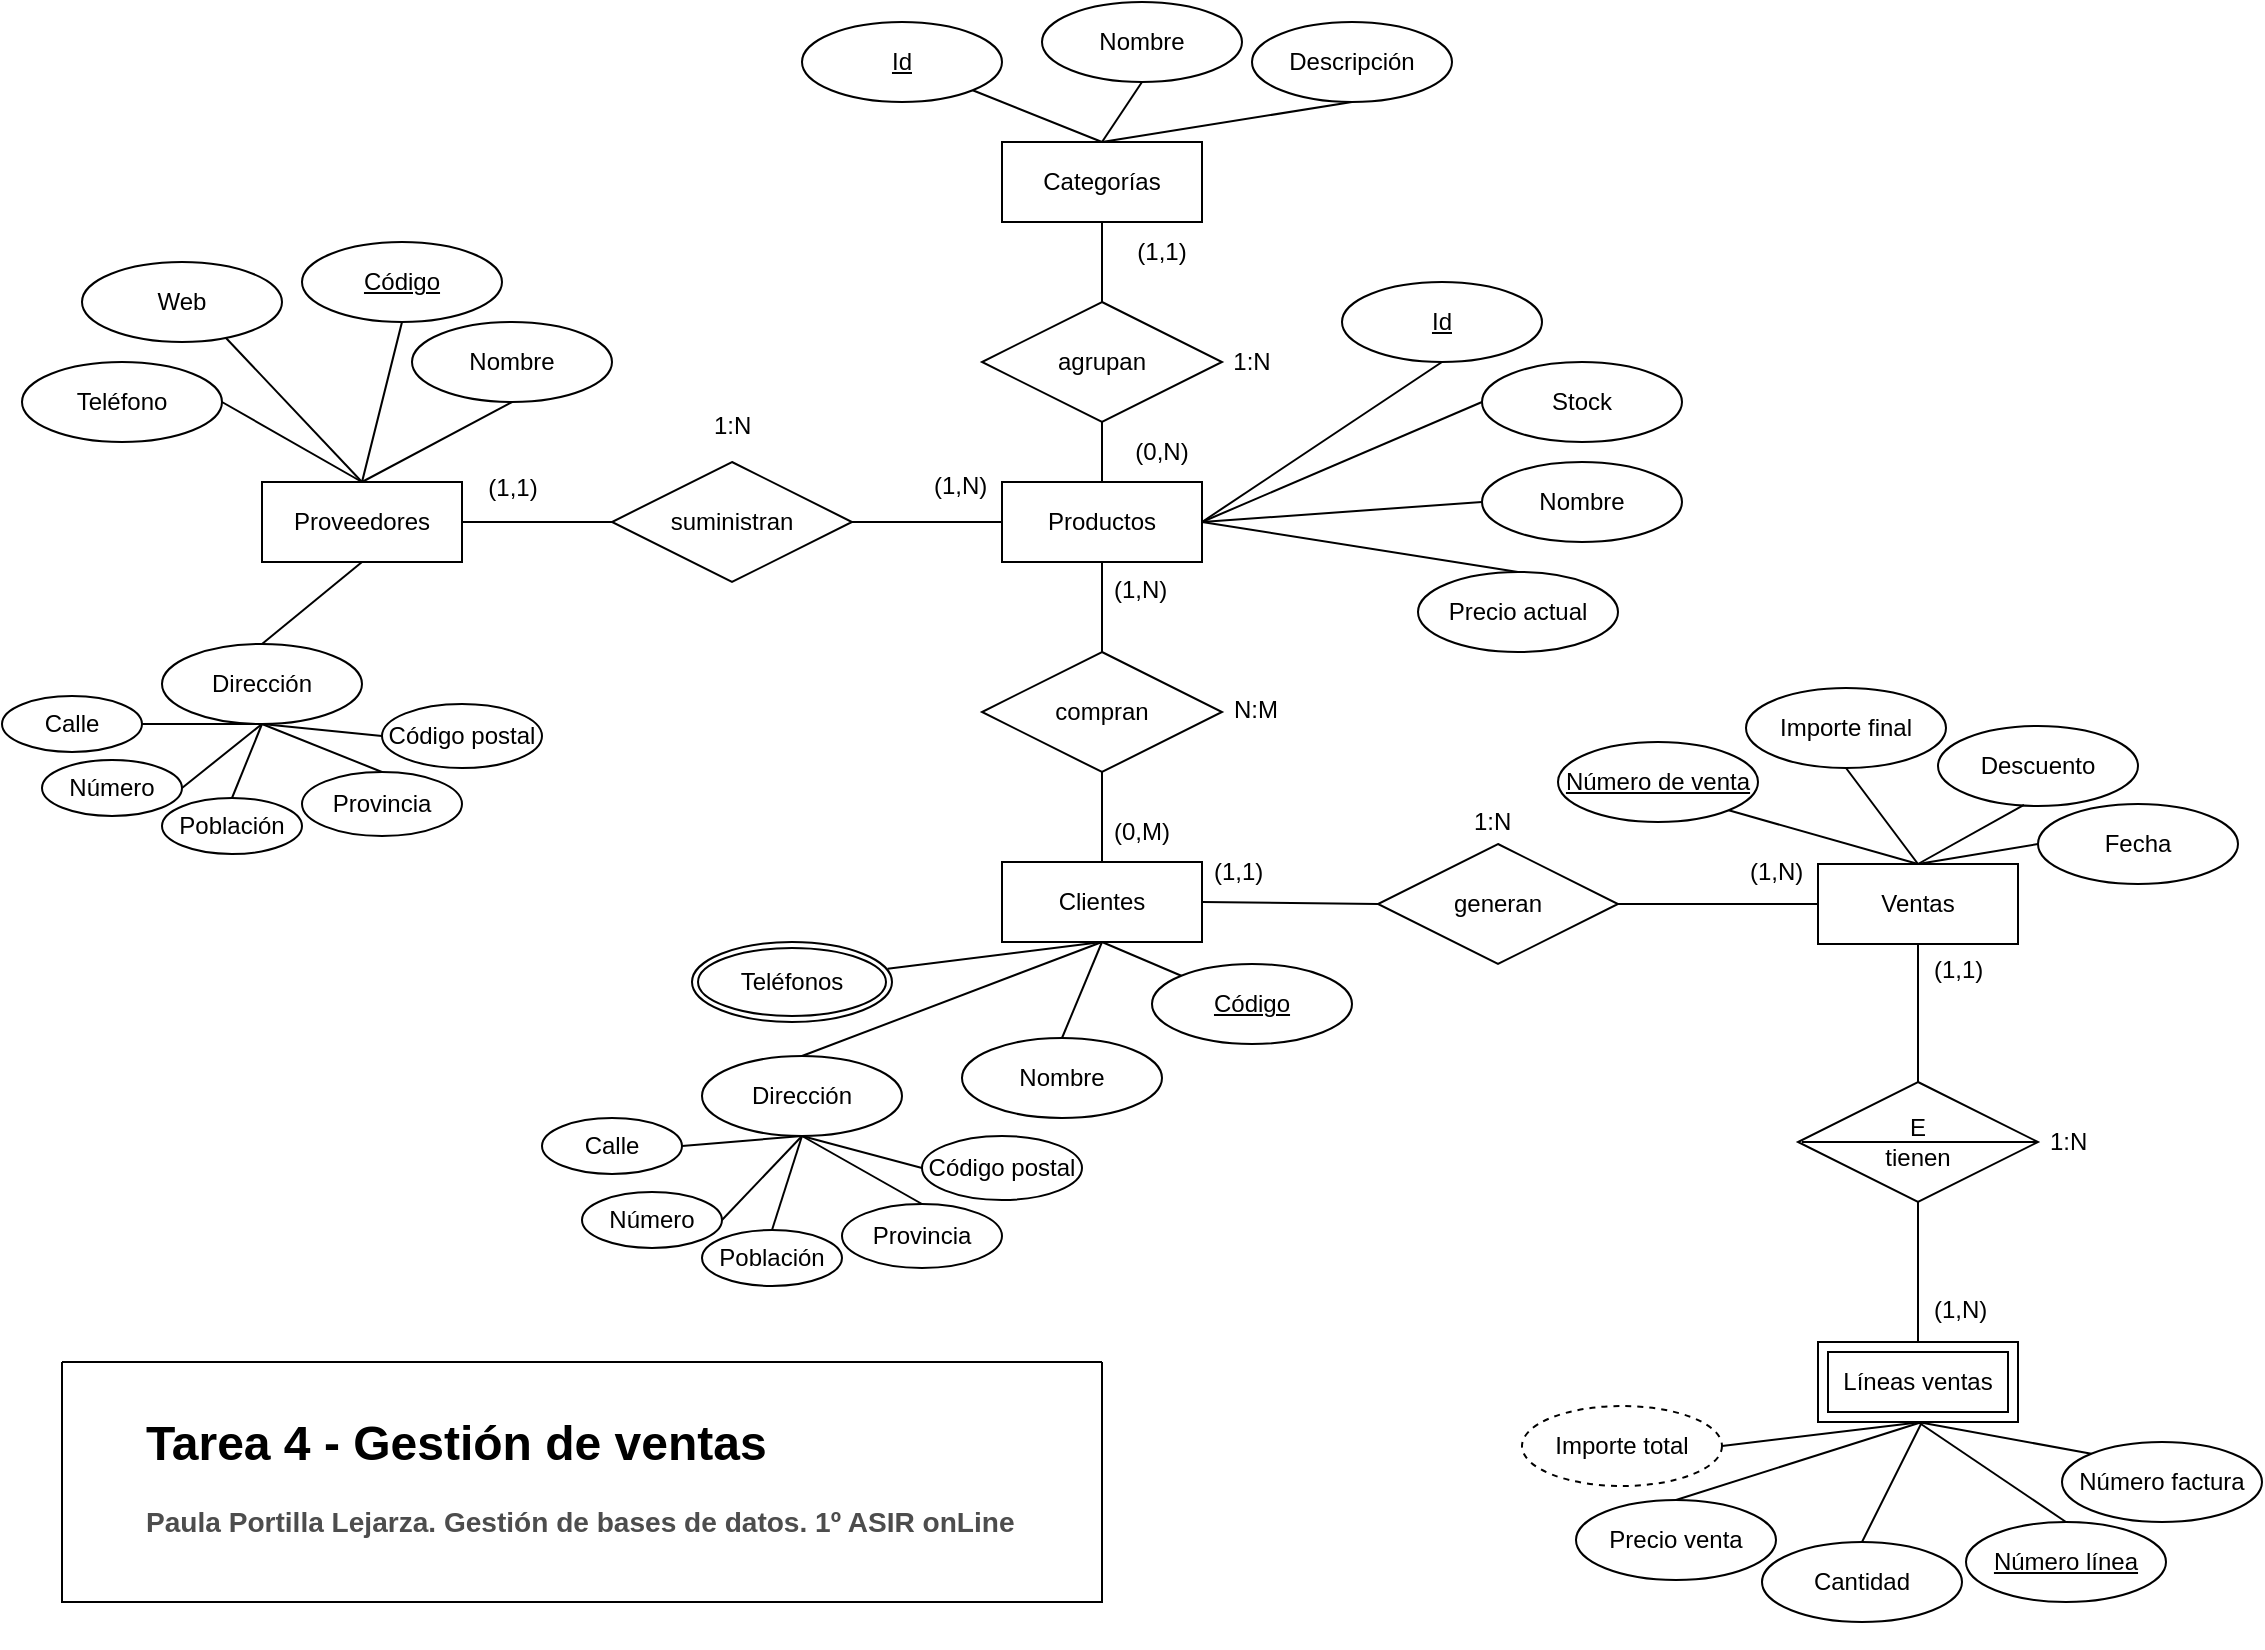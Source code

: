 <mxfile version="25.0.3">
  <diagram name="Page-1" id="Ynz6Q_ms0iytzOC9sSTn">
    <mxGraphModel dx="875" dy="475" grid="1" gridSize="10" guides="1" tooltips="1" connect="1" arrows="1" fold="1" page="1" pageScale="1" pageWidth="1169" pageHeight="827" math="0" shadow="0">
      <root>
        <mxCell id="0" />
        <mxCell id="1" parent="0" />
        <mxCell id="-XFVrn_bKcjzjWk29BsW-2" value="Proveedores" style="whiteSpace=wrap;html=1;align=center;" parent="1" vertex="1">
          <mxGeometry x="130" y="240" width="100" height="40" as="geometry" />
        </mxCell>
        <mxCell id="-XFVrn_bKcjzjWk29BsW-3" value="Código" style="ellipse;whiteSpace=wrap;html=1;align=center;fontStyle=4;" parent="1" vertex="1">
          <mxGeometry x="150" y="120" width="100" height="40" as="geometry" />
        </mxCell>
        <mxCell id="-XFVrn_bKcjzjWk29BsW-4" value="Nombre" style="ellipse;whiteSpace=wrap;html=1;align=center;" parent="1" vertex="1">
          <mxGeometry x="205" y="160" width="100" height="40" as="geometry" />
        </mxCell>
        <mxCell id="-XFVrn_bKcjzjWk29BsW-5" value="Dirección" style="ellipse;whiteSpace=wrap;html=1;align=center;" parent="1" vertex="1">
          <mxGeometry x="80" y="321" width="100" height="40" as="geometry" />
        </mxCell>
        <mxCell id="-XFVrn_bKcjzjWk29BsW-6" value="Web" style="ellipse;whiteSpace=wrap;html=1;align=center;" parent="1" vertex="1">
          <mxGeometry x="40" y="130" width="100" height="40" as="geometry" />
        </mxCell>
        <mxCell id="-XFVrn_bKcjzjWk29BsW-7" value="Teléfonos" style="ellipse;shape=doubleEllipse;margin=3;whiteSpace=wrap;html=1;align=center;" parent="1" vertex="1">
          <mxGeometry x="345" y="470" width="100" height="40" as="geometry" />
        </mxCell>
        <mxCell id="-XFVrn_bKcjzjWk29BsW-9" value="Teléfono" style="ellipse;whiteSpace=wrap;html=1;align=center;" parent="1" vertex="1">
          <mxGeometry x="10" y="180" width="100" height="40" as="geometry" />
        </mxCell>
        <mxCell id="-XFVrn_bKcjzjWk29BsW-10" value="Clientes" style="whiteSpace=wrap;html=1;align=center;" parent="1" vertex="1">
          <mxGeometry x="500" y="430" width="100" height="40" as="geometry" />
        </mxCell>
        <mxCell id="-XFVrn_bKcjzjWk29BsW-12" value="Código" style="ellipse;whiteSpace=wrap;html=1;align=center;fontStyle=4;" parent="1" vertex="1">
          <mxGeometry x="575" y="481" width="100" height="40" as="geometry" />
        </mxCell>
        <mxCell id="-XFVrn_bKcjzjWk29BsW-13" value="Nombre" style="ellipse;whiteSpace=wrap;html=1;align=center;" parent="1" vertex="1">
          <mxGeometry x="480" y="518" width="100" height="40" as="geometry" />
        </mxCell>
        <mxCell id="-XFVrn_bKcjzjWk29BsW-20" value="Población" style="ellipse;whiteSpace=wrap;html=1;align=center;" parent="1" vertex="1">
          <mxGeometry x="80" y="398" width="70" height="28" as="geometry" />
        </mxCell>
        <mxCell id="-XFVrn_bKcjzjWk29BsW-21" value="Código postal" style="ellipse;whiteSpace=wrap;html=1;align=center;" parent="1" vertex="1">
          <mxGeometry x="190" y="351" width="80" height="32" as="geometry" />
        </mxCell>
        <mxCell id="-XFVrn_bKcjzjWk29BsW-22" value="Número" style="ellipse;whiteSpace=wrap;html=1;align=center;" parent="1" vertex="1">
          <mxGeometry x="20" y="379" width="70" height="28" as="geometry" />
        </mxCell>
        <mxCell id="-XFVrn_bKcjzjWk29BsW-23" value="Calle" style="ellipse;whiteSpace=wrap;html=1;align=center;" parent="1" vertex="1">
          <mxGeometry y="347" width="70" height="28" as="geometry" />
        </mxCell>
        <mxCell id="-XFVrn_bKcjzjWk29BsW-24" value="Provincia" style="ellipse;whiteSpace=wrap;html=1;align=center;" parent="1" vertex="1">
          <mxGeometry x="150" y="385" width="80" height="32" as="geometry" />
        </mxCell>
        <mxCell id="-XFVrn_bKcjzjWk29BsW-25" value="Productos" style="whiteSpace=wrap;html=1;align=center;" parent="1" vertex="1">
          <mxGeometry x="500" y="240" width="100" height="40" as="geometry" />
        </mxCell>
        <mxCell id="-XFVrn_bKcjzjWk29BsW-26" value="Id" style="ellipse;whiteSpace=wrap;html=1;align=center;fontStyle=4;" parent="1" vertex="1">
          <mxGeometry x="670" y="140" width="100" height="40" as="geometry" />
        </mxCell>
        <mxCell id="-XFVrn_bKcjzjWk29BsW-27" value="Nombre" style="ellipse;whiteSpace=wrap;html=1;align=center;autosize=0;" parent="1" vertex="1">
          <mxGeometry x="740" y="230" width="100" height="40" as="geometry" />
        </mxCell>
        <mxCell id="-XFVrn_bKcjzjWk29BsW-28" value="Precio actual" style="ellipse;whiteSpace=wrap;html=1;align=center;" parent="1" vertex="1">
          <mxGeometry x="708" y="285" width="100" height="40" as="geometry" />
        </mxCell>
        <mxCell id="-XFVrn_bKcjzjWk29BsW-29" value="Stock" style="ellipse;whiteSpace=wrap;html=1;align=center;" parent="1" vertex="1">
          <mxGeometry x="740" y="180" width="100" height="40" as="geometry" />
        </mxCell>
        <mxCell id="-XFVrn_bKcjzjWk29BsW-30" value="Categorías" style="whiteSpace=wrap;html=1;align=center;" parent="1" vertex="1">
          <mxGeometry x="500" y="70" width="100" height="40" as="geometry" />
        </mxCell>
        <mxCell id="-XFVrn_bKcjzjWk29BsW-31" value="Id" style="ellipse;whiteSpace=wrap;html=1;align=center;fontStyle=4;" parent="1" vertex="1">
          <mxGeometry x="400" y="10" width="100" height="40" as="geometry" />
        </mxCell>
        <mxCell id="-XFVrn_bKcjzjWk29BsW-32" value="Nombre" style="ellipse;whiteSpace=wrap;html=1;align=center;autosize=0;" parent="1" vertex="1">
          <mxGeometry x="520" width="100" height="40" as="geometry" />
        </mxCell>
        <mxCell id="-XFVrn_bKcjzjWk29BsW-33" value="Descripción" style="ellipse;whiteSpace=wrap;html=1;align=center;" parent="1" vertex="1">
          <mxGeometry x="625" y="10" width="100" height="40" as="geometry" />
        </mxCell>
        <mxCell id="-XFVrn_bKcjzjWk29BsW-34" value="Ventas" style="whiteSpace=wrap;html=1;align=center;" parent="1" vertex="1">
          <mxGeometry x="908" y="431" width="100" height="40" as="geometry" />
        </mxCell>
        <mxCell id="-XFVrn_bKcjzjWk29BsW-35" value="Número de venta" style="ellipse;whiteSpace=wrap;html=1;align=center;fontStyle=4;" parent="1" vertex="1">
          <mxGeometry x="778" y="370" width="100" height="40" as="geometry" />
        </mxCell>
        <mxCell id="-XFVrn_bKcjzjWk29BsW-36" value="Descuento" style="ellipse;whiteSpace=wrap;html=1;align=center;" parent="1" vertex="1">
          <mxGeometry x="968" y="362" width="100" height="40" as="geometry" />
        </mxCell>
        <mxCell id="-XFVrn_bKcjzjWk29BsW-37" value="Importe final" style="ellipse;whiteSpace=wrap;html=1;align=center;" parent="1" vertex="1">
          <mxGeometry x="872" y="343" width="100" height="40" as="geometry" />
        </mxCell>
        <mxCell id="-XFVrn_bKcjzjWk29BsW-38" value="Fecha" style="ellipse;whiteSpace=wrap;html=1;align=center;" parent="1" vertex="1">
          <mxGeometry x="1018" y="401" width="100" height="40" as="geometry" />
        </mxCell>
        <mxCell id="-XFVrn_bKcjzjWk29BsW-40" value="Precio venta" style="ellipse;whiteSpace=wrap;html=1;align=center;" parent="1" vertex="1">
          <mxGeometry x="787" y="749" width="100" height="40" as="geometry" />
        </mxCell>
        <mxCell id="-XFVrn_bKcjzjWk29BsW-41" value="Cantidad" style="ellipse;whiteSpace=wrap;html=1;align=center;" parent="1" vertex="1">
          <mxGeometry x="880" y="770" width="100" height="40" as="geometry" />
        </mxCell>
        <mxCell id="-XFVrn_bKcjzjWk29BsW-43" value="Importe total" style="ellipse;whiteSpace=wrap;html=1;align=center;dashed=1;" parent="1" vertex="1">
          <mxGeometry x="760" y="702" width="100" height="40" as="geometry" />
        </mxCell>
        <mxCell id="-XFVrn_bKcjzjWk29BsW-44" value="Número línea" style="ellipse;whiteSpace=wrap;html=1;align=center;fontStyle=4;" parent="1" vertex="1">
          <mxGeometry x="982" y="760" width="100" height="40" as="geometry" />
        </mxCell>
        <mxCell id="-XFVrn_bKcjzjWk29BsW-46" value="Número factura" style="ellipse;whiteSpace=wrap;html=1;align=center;" parent="1" vertex="1">
          <mxGeometry x="1030" y="720" width="100" height="40" as="geometry" />
        </mxCell>
        <mxCell id="-XFVrn_bKcjzjWk29BsW-47" value="agrupan" style="shape=rhombus;perimeter=rhombusPerimeter;whiteSpace=wrap;html=1;align=center;" parent="1" vertex="1">
          <mxGeometry x="490" y="150" width="120" height="60" as="geometry" />
        </mxCell>
        <mxCell id="-XFVrn_bKcjzjWk29BsW-49" value="" style="endArrow=none;html=1;rounded=0;entryX=0.5;entryY=0;entryDx=0;entryDy=0;" parent="1" source="-XFVrn_bKcjzjWk29BsW-30" target="-XFVrn_bKcjzjWk29BsW-47" edge="1">
          <mxGeometry relative="1" as="geometry">
            <mxPoint x="380" y="200" as="sourcePoint" />
            <mxPoint x="540" y="200" as="targetPoint" />
          </mxGeometry>
        </mxCell>
        <mxCell id="-XFVrn_bKcjzjWk29BsW-50" value="" style="endArrow=none;html=1;rounded=0;entryX=0.5;entryY=1;entryDx=0;entryDy=0;exitX=0.5;exitY=0;exitDx=0;exitDy=0;" parent="1" source="-XFVrn_bKcjzjWk29BsW-25" target="-XFVrn_bKcjzjWk29BsW-47" edge="1">
          <mxGeometry relative="1" as="geometry">
            <mxPoint x="380" y="170" as="sourcePoint" />
            <mxPoint x="540" y="170" as="targetPoint" />
          </mxGeometry>
        </mxCell>
        <mxCell id="-XFVrn_bKcjzjWk29BsW-51" value="" style="endArrow=none;html=1;rounded=0;entryX=0.5;entryY=0;entryDx=0;entryDy=0;" parent="1" source="-XFVrn_bKcjzjWk29BsW-31" target="-XFVrn_bKcjzjWk29BsW-30" edge="1">
          <mxGeometry relative="1" as="geometry">
            <mxPoint x="380" y="200" as="sourcePoint" />
            <mxPoint x="540" y="200" as="targetPoint" />
          </mxGeometry>
        </mxCell>
        <mxCell id="-XFVrn_bKcjzjWk29BsW-52" value="" style="endArrow=none;html=1;rounded=0;exitX=0.5;exitY=1;exitDx=0;exitDy=0;" parent="1" source="-XFVrn_bKcjzjWk29BsW-32" edge="1">
          <mxGeometry relative="1" as="geometry">
            <mxPoint x="380" y="200" as="sourcePoint" />
            <mxPoint x="550" y="70" as="targetPoint" />
          </mxGeometry>
        </mxCell>
        <mxCell id="-XFVrn_bKcjzjWk29BsW-53" value="" style="endArrow=none;html=1;rounded=0;exitX=0.5;exitY=1;exitDx=0;exitDy=0;entryX=0.5;entryY=0;entryDx=0;entryDy=0;" parent="1" source="-XFVrn_bKcjzjWk29BsW-33" target="-XFVrn_bKcjzjWk29BsW-30" edge="1">
          <mxGeometry relative="1" as="geometry">
            <mxPoint x="380" y="200" as="sourcePoint" />
            <mxPoint x="540" y="200" as="targetPoint" />
          </mxGeometry>
        </mxCell>
        <mxCell id="-XFVrn_bKcjzjWk29BsW-54" value="suministran" style="shape=rhombus;perimeter=rhombusPerimeter;whiteSpace=wrap;html=1;align=center;" parent="1" vertex="1">
          <mxGeometry x="305" y="230" width="120" height="60" as="geometry" />
        </mxCell>
        <mxCell id="-XFVrn_bKcjzjWk29BsW-55" value="" style="endArrow=none;html=1;rounded=0;exitX=1;exitY=0.5;exitDx=0;exitDy=0;entryX=0;entryY=0.5;entryDx=0;entryDy=0;" parent="1" source="-XFVrn_bKcjzjWk29BsW-2" target="-XFVrn_bKcjzjWk29BsW-54" edge="1">
          <mxGeometry relative="1" as="geometry">
            <mxPoint x="380" y="290" as="sourcePoint" />
            <mxPoint x="540" y="290" as="targetPoint" />
          </mxGeometry>
        </mxCell>
        <mxCell id="-XFVrn_bKcjzjWk29BsW-56" value="" style="endArrow=none;html=1;rounded=0;exitX=1;exitY=0.5;exitDx=0;exitDy=0;entryX=0;entryY=0.5;entryDx=0;entryDy=0;" parent="1" source="-XFVrn_bKcjzjWk29BsW-54" target="-XFVrn_bKcjzjWk29BsW-25" edge="1">
          <mxGeometry relative="1" as="geometry">
            <mxPoint x="380" y="290" as="sourcePoint" />
            <mxPoint x="540" y="290" as="targetPoint" />
          </mxGeometry>
        </mxCell>
        <mxCell id="-XFVrn_bKcjzjWk29BsW-57" value="" style="endArrow=none;html=1;rounded=0;exitX=0.5;exitY=1;exitDx=0;exitDy=0;entryX=0.5;entryY=0;entryDx=0;entryDy=0;" parent="1" source="-XFVrn_bKcjzjWk29BsW-4" target="-XFVrn_bKcjzjWk29BsW-2" edge="1">
          <mxGeometry relative="1" as="geometry">
            <mxPoint x="380" y="290" as="sourcePoint" />
            <mxPoint x="540" y="290" as="targetPoint" />
          </mxGeometry>
        </mxCell>
        <mxCell id="-XFVrn_bKcjzjWk29BsW-58" value="" style="endArrow=none;html=1;rounded=0;exitX=0.5;exitY=1;exitDx=0;exitDy=0;entryX=0.5;entryY=0;entryDx=0;entryDy=0;" parent="1" source="-XFVrn_bKcjzjWk29BsW-3" target="-XFVrn_bKcjzjWk29BsW-2" edge="1">
          <mxGeometry relative="1" as="geometry">
            <mxPoint x="380" y="290" as="sourcePoint" />
            <mxPoint x="540" y="290" as="targetPoint" />
          </mxGeometry>
        </mxCell>
        <mxCell id="-XFVrn_bKcjzjWk29BsW-59" value="" style="endArrow=none;html=1;rounded=0;exitX=0.72;exitY=0.95;exitDx=0;exitDy=0;exitPerimeter=0;" parent="1" source="-XFVrn_bKcjzjWk29BsW-6" edge="1">
          <mxGeometry relative="1" as="geometry">
            <mxPoint x="380" y="290" as="sourcePoint" />
            <mxPoint x="180" y="240" as="targetPoint" />
          </mxGeometry>
        </mxCell>
        <mxCell id="-XFVrn_bKcjzjWk29BsW-61" value="" style="endArrow=none;html=1;rounded=0;exitX=1;exitY=0.5;exitDx=0;exitDy=0;" parent="1" source="-XFVrn_bKcjzjWk29BsW-9" edge="1">
          <mxGeometry relative="1" as="geometry">
            <mxPoint x="380" y="290" as="sourcePoint" />
            <mxPoint x="180" y="240" as="targetPoint" />
          </mxGeometry>
        </mxCell>
        <mxCell id="-XFVrn_bKcjzjWk29BsW-62" value="" style="endArrow=none;html=1;rounded=0;exitX=0.5;exitY=1;exitDx=0;exitDy=0;entryX=0.5;entryY=0;entryDx=0;entryDy=0;" parent="1" source="-XFVrn_bKcjzjWk29BsW-2" target="-XFVrn_bKcjzjWk29BsW-5" edge="1">
          <mxGeometry relative="1" as="geometry">
            <mxPoint x="380" y="290" as="sourcePoint" />
            <mxPoint x="540" y="290" as="targetPoint" />
          </mxGeometry>
        </mxCell>
        <mxCell id="-XFVrn_bKcjzjWk29BsW-63" value="" style="endArrow=none;html=1;rounded=0;exitX=1;exitY=0.5;exitDx=0;exitDy=0;entryX=0.5;entryY=1;entryDx=0;entryDy=0;" parent="1" source="-XFVrn_bKcjzjWk29BsW-23" target="-XFVrn_bKcjzjWk29BsW-5" edge="1">
          <mxGeometry relative="1" as="geometry">
            <mxPoint x="420" y="317" as="sourcePoint" />
            <mxPoint x="580" y="317" as="targetPoint" />
          </mxGeometry>
        </mxCell>
        <mxCell id="-XFVrn_bKcjzjWk29BsW-64" value="" style="endArrow=none;html=1;rounded=0;exitX=1;exitY=0.5;exitDx=0;exitDy=0;entryX=0.5;entryY=1;entryDx=0;entryDy=0;" parent="1" source="-XFVrn_bKcjzjWk29BsW-22" target="-XFVrn_bKcjzjWk29BsW-5" edge="1">
          <mxGeometry relative="1" as="geometry">
            <mxPoint x="420" y="317" as="sourcePoint" />
            <mxPoint x="580" y="317" as="targetPoint" />
          </mxGeometry>
        </mxCell>
        <mxCell id="-XFVrn_bKcjzjWk29BsW-65" value="" style="endArrow=none;html=1;rounded=0;exitX=0.5;exitY=0;exitDx=0;exitDy=0;entryX=0.5;entryY=1;entryDx=0;entryDy=0;" parent="1" source="-XFVrn_bKcjzjWk29BsW-20" target="-XFVrn_bKcjzjWk29BsW-5" edge="1">
          <mxGeometry relative="1" as="geometry">
            <mxPoint x="420" y="317" as="sourcePoint" />
            <mxPoint x="580" y="317" as="targetPoint" />
          </mxGeometry>
        </mxCell>
        <mxCell id="-XFVrn_bKcjzjWk29BsW-66" value="" style="endArrow=none;html=1;rounded=0;exitX=0.5;exitY=0;exitDx=0;exitDy=0;entryX=0.5;entryY=1;entryDx=0;entryDy=0;" parent="1" source="-XFVrn_bKcjzjWk29BsW-24" target="-XFVrn_bKcjzjWk29BsW-5" edge="1">
          <mxGeometry relative="1" as="geometry">
            <mxPoint x="420" y="317" as="sourcePoint" />
            <mxPoint x="580" y="317" as="targetPoint" />
          </mxGeometry>
        </mxCell>
        <mxCell id="-XFVrn_bKcjzjWk29BsW-67" value="" style="endArrow=none;html=1;rounded=0;exitX=0.5;exitY=1;exitDx=0;exitDy=0;entryX=0;entryY=0.5;entryDx=0;entryDy=0;" parent="1" source="-XFVrn_bKcjzjWk29BsW-5" target="-XFVrn_bKcjzjWk29BsW-21" edge="1">
          <mxGeometry relative="1" as="geometry">
            <mxPoint x="200" y="377" as="sourcePoint" />
            <mxPoint x="250" y="377" as="targetPoint" />
          </mxGeometry>
        </mxCell>
        <mxCell id="-XFVrn_bKcjzjWk29BsW-68" value="compran" style="shape=rhombus;perimeter=rhombusPerimeter;whiteSpace=wrap;html=1;align=center;" parent="1" vertex="1">
          <mxGeometry x="490" y="325" width="120" height="60" as="geometry" />
        </mxCell>
        <mxCell id="-XFVrn_bKcjzjWk29BsW-75" value="generan" style="shape=rhombus;perimeter=rhombusPerimeter;whiteSpace=wrap;html=1;align=center;" parent="1" vertex="1">
          <mxGeometry x="688" y="421" width="120" height="60" as="geometry" />
        </mxCell>
        <mxCell id="-XFVrn_bKcjzjWk29BsW-76" value="" style="endArrow=none;html=1;rounded=0;exitX=0.5;exitY=1;exitDx=0;exitDy=0;entryX=0.5;entryY=0;entryDx=0;entryDy=0;" parent="1" source="-XFVrn_bKcjzjWk29BsW-25" target="-XFVrn_bKcjzjWk29BsW-68" edge="1">
          <mxGeometry relative="1" as="geometry">
            <mxPoint x="610" y="410" as="sourcePoint" />
            <mxPoint x="770" y="410" as="targetPoint" />
          </mxGeometry>
        </mxCell>
        <mxCell id="-XFVrn_bKcjzjWk29BsW-77" value="" style="endArrow=none;html=1;rounded=0;exitX=0.5;exitY=1;exitDx=0;exitDy=0;entryX=0.5;entryY=0;entryDx=0;entryDy=0;" parent="1" source="-XFVrn_bKcjzjWk29BsW-68" target="-XFVrn_bKcjzjWk29BsW-10" edge="1">
          <mxGeometry relative="1" as="geometry">
            <mxPoint x="600" y="373" as="sourcePoint" />
            <mxPoint x="540" y="373" as="targetPoint" />
          </mxGeometry>
        </mxCell>
        <mxCell id="-XFVrn_bKcjzjWk29BsW-91" value="Dirección" style="ellipse;whiteSpace=wrap;html=1;align=center;" parent="1" vertex="1">
          <mxGeometry x="350" y="527" width="100" height="40" as="geometry" />
        </mxCell>
        <mxCell id="-XFVrn_bKcjzjWk29BsW-92" value="Población" style="ellipse;whiteSpace=wrap;html=1;align=center;" parent="1" vertex="1">
          <mxGeometry x="350" y="614" width="70" height="28" as="geometry" />
        </mxCell>
        <mxCell id="-XFVrn_bKcjzjWk29BsW-93" value="Código postal" style="ellipse;whiteSpace=wrap;html=1;align=center;" parent="1" vertex="1">
          <mxGeometry x="460" y="567" width="80" height="32" as="geometry" />
        </mxCell>
        <mxCell id="-XFVrn_bKcjzjWk29BsW-94" value="Número" style="ellipse;whiteSpace=wrap;html=1;align=center;" parent="1" vertex="1">
          <mxGeometry x="290" y="595" width="70" height="28" as="geometry" />
        </mxCell>
        <mxCell id="-XFVrn_bKcjzjWk29BsW-95" value="Calle" style="ellipse;whiteSpace=wrap;html=1;align=center;" parent="1" vertex="1">
          <mxGeometry x="270" y="558" width="70" height="28" as="geometry" />
        </mxCell>
        <mxCell id="-XFVrn_bKcjzjWk29BsW-96" value="Provincia" style="ellipse;whiteSpace=wrap;html=1;align=center;" parent="1" vertex="1">
          <mxGeometry x="420" y="601" width="80" height="32" as="geometry" />
        </mxCell>
        <mxCell id="-XFVrn_bKcjzjWk29BsW-97" value="" style="endArrow=none;html=1;rounded=0;entryX=0.5;entryY=1;entryDx=0;entryDy=0;exitX=1;exitY=0.5;exitDx=0;exitDy=0;" parent="1" source="-XFVrn_bKcjzjWk29BsW-95" target="-XFVrn_bKcjzjWk29BsW-91" edge="1">
          <mxGeometry relative="1" as="geometry">
            <mxPoint x="340" y="577" as="sourcePoint" />
            <mxPoint x="850" y="533" as="targetPoint" />
          </mxGeometry>
        </mxCell>
        <mxCell id="-XFVrn_bKcjzjWk29BsW-98" value="" style="endArrow=none;html=1;rounded=0;exitX=1;exitY=0.5;exitDx=0;exitDy=0;entryX=0.5;entryY=1;entryDx=0;entryDy=0;" parent="1" source="-XFVrn_bKcjzjWk29BsW-94" target="-XFVrn_bKcjzjWk29BsW-91" edge="1">
          <mxGeometry relative="1" as="geometry">
            <mxPoint x="690" y="533" as="sourcePoint" />
            <mxPoint x="850" y="533" as="targetPoint" />
          </mxGeometry>
        </mxCell>
        <mxCell id="-XFVrn_bKcjzjWk29BsW-99" value="" style="endArrow=none;html=1;rounded=0;exitX=0.5;exitY=0;exitDx=0;exitDy=0;entryX=0.5;entryY=1;entryDx=0;entryDy=0;" parent="1" source="-XFVrn_bKcjzjWk29BsW-92" target="-XFVrn_bKcjzjWk29BsW-91" edge="1">
          <mxGeometry relative="1" as="geometry">
            <mxPoint x="690" y="533" as="sourcePoint" />
            <mxPoint x="850" y="533" as="targetPoint" />
          </mxGeometry>
        </mxCell>
        <mxCell id="-XFVrn_bKcjzjWk29BsW-100" value="" style="endArrow=none;html=1;rounded=0;exitX=0.5;exitY=0;exitDx=0;exitDy=0;entryX=0.5;entryY=1;entryDx=0;entryDy=0;" parent="1" source="-XFVrn_bKcjzjWk29BsW-96" target="-XFVrn_bKcjzjWk29BsW-91" edge="1">
          <mxGeometry relative="1" as="geometry">
            <mxPoint x="690" y="533" as="sourcePoint" />
            <mxPoint x="850" y="533" as="targetPoint" />
          </mxGeometry>
        </mxCell>
        <mxCell id="-XFVrn_bKcjzjWk29BsW-101" value="" style="endArrow=none;html=1;rounded=0;exitX=0.5;exitY=1;exitDx=0;exitDy=0;entryX=0;entryY=0.5;entryDx=0;entryDy=0;" parent="1" source="-XFVrn_bKcjzjWk29BsW-91" target="-XFVrn_bKcjzjWk29BsW-93" edge="1">
          <mxGeometry relative="1" as="geometry">
            <mxPoint x="470" y="593" as="sourcePoint" />
            <mxPoint x="520" y="593" as="targetPoint" />
          </mxGeometry>
        </mxCell>
        <mxCell id="-XFVrn_bKcjzjWk29BsW-103" value="" style="endArrow=none;html=1;rounded=0;exitX=0.5;exitY=1;exitDx=0;exitDy=0;entryX=0.5;entryY=0;entryDx=0;entryDy=0;" parent="1" source="-XFVrn_bKcjzjWk29BsW-10" target="-XFVrn_bKcjzjWk29BsW-91" edge="1">
          <mxGeometry relative="1" as="geometry">
            <mxPoint x="240" y="420" as="sourcePoint" />
            <mxPoint x="400" y="420" as="targetPoint" />
          </mxGeometry>
        </mxCell>
        <mxCell id="-XFVrn_bKcjzjWk29BsW-104" value="" style="endArrow=none;html=1;rounded=0;exitX=0.978;exitY=0.335;exitDx=0;exitDy=0;exitPerimeter=0;entryX=0.5;entryY=1;entryDx=0;entryDy=0;" parent="1" source="-XFVrn_bKcjzjWk29BsW-7" target="-XFVrn_bKcjzjWk29BsW-10" edge="1">
          <mxGeometry relative="1" as="geometry">
            <mxPoint x="240" y="420" as="sourcePoint" />
            <mxPoint x="550" y="480" as="targetPoint" />
          </mxGeometry>
        </mxCell>
        <mxCell id="-XFVrn_bKcjzjWk29BsW-106" value="" style="endArrow=none;html=1;rounded=0;exitX=0.5;exitY=0;exitDx=0;exitDy=0;entryX=0.5;entryY=1;entryDx=0;entryDy=0;" parent="1" source="-XFVrn_bKcjzjWk29BsW-13" target="-XFVrn_bKcjzjWk29BsW-10" edge="1">
          <mxGeometry relative="1" as="geometry">
            <mxPoint x="620" y="420" as="sourcePoint" />
            <mxPoint x="780" y="420" as="targetPoint" />
          </mxGeometry>
        </mxCell>
        <mxCell id="-XFVrn_bKcjzjWk29BsW-107" value="" style="endArrow=none;html=1;rounded=0;exitX=0.5;exitY=1;exitDx=0;exitDy=0;entryX=0;entryY=0;entryDx=0;entryDy=0;" parent="1" source="-XFVrn_bKcjzjWk29BsW-10" target="-XFVrn_bKcjzjWk29BsW-12" edge="1">
          <mxGeometry relative="1" as="geometry">
            <mxPoint x="620" y="420" as="sourcePoint" />
            <mxPoint x="780" y="420" as="targetPoint" />
          </mxGeometry>
        </mxCell>
        <mxCell id="-XFVrn_bKcjzjWk29BsW-108" value="" style="endArrow=none;html=1;rounded=0;exitX=1;exitY=0.5;exitDx=0;exitDy=0;entryX=0.5;entryY=0;entryDx=0;entryDy=0;" parent="1" source="-XFVrn_bKcjzjWk29BsW-25" target="-XFVrn_bKcjzjWk29BsW-28" edge="1">
          <mxGeometry relative="1" as="geometry">
            <mxPoint x="460" y="410" as="sourcePoint" />
            <mxPoint x="620" y="410" as="targetPoint" />
          </mxGeometry>
        </mxCell>
        <mxCell id="-XFVrn_bKcjzjWk29BsW-109" value="" style="endArrow=none;html=1;rounded=0;exitX=1;exitY=0.5;exitDx=0;exitDy=0;entryX=0;entryY=0.5;entryDx=0;entryDy=0;" parent="1" source="-XFVrn_bKcjzjWk29BsW-25" target="-XFVrn_bKcjzjWk29BsW-27" edge="1">
          <mxGeometry relative="1" as="geometry">
            <mxPoint x="460" y="410" as="sourcePoint" />
            <mxPoint x="620" y="410" as="targetPoint" />
          </mxGeometry>
        </mxCell>
        <mxCell id="-XFVrn_bKcjzjWk29BsW-110" value="" style="endArrow=none;html=1;rounded=0;exitX=1;exitY=0.5;exitDx=0;exitDy=0;entryX=0;entryY=0.5;entryDx=0;entryDy=0;" parent="1" source="-XFVrn_bKcjzjWk29BsW-25" target="-XFVrn_bKcjzjWk29BsW-29" edge="1">
          <mxGeometry relative="1" as="geometry">
            <mxPoint x="460" y="410" as="sourcePoint" />
            <mxPoint x="620" y="410" as="targetPoint" />
          </mxGeometry>
        </mxCell>
        <mxCell id="-XFVrn_bKcjzjWk29BsW-111" value="" style="endArrow=none;html=1;rounded=0;exitX=1;exitY=0.5;exitDx=0;exitDy=0;entryX=0.5;entryY=1;entryDx=0;entryDy=0;" parent="1" source="-XFVrn_bKcjzjWk29BsW-25" target="-XFVrn_bKcjzjWk29BsW-26" edge="1">
          <mxGeometry relative="1" as="geometry">
            <mxPoint x="460" y="410" as="sourcePoint" />
            <mxPoint x="620" y="410" as="targetPoint" />
          </mxGeometry>
        </mxCell>
        <mxCell id="-XFVrn_bKcjzjWk29BsW-112" value="" style="endArrow=none;html=1;rounded=0;exitX=1;exitY=0.5;exitDx=0;exitDy=0;entryX=0;entryY=0.5;entryDx=0;entryDy=0;" parent="1" source="-XFVrn_bKcjzjWk29BsW-10" target="-XFVrn_bKcjzjWk29BsW-75" edge="1">
          <mxGeometry relative="1" as="geometry">
            <mxPoint x="860" y="480" as="sourcePoint" />
            <mxPoint x="1020" y="480" as="targetPoint" />
          </mxGeometry>
        </mxCell>
        <mxCell id="-XFVrn_bKcjzjWk29BsW-113" value="" style="endArrow=none;html=1;rounded=0;exitX=1;exitY=0.5;exitDx=0;exitDy=0;entryX=0;entryY=0.5;entryDx=0;entryDy=0;" parent="1" source="-XFVrn_bKcjzjWk29BsW-75" target="-XFVrn_bKcjzjWk29BsW-34" edge="1">
          <mxGeometry relative="1" as="geometry">
            <mxPoint x="798" y="480" as="sourcePoint" />
            <mxPoint x="958" y="480" as="targetPoint" />
          </mxGeometry>
        </mxCell>
        <mxCell id="-XFVrn_bKcjzjWk29BsW-115" value="" style="endArrow=none;html=1;rounded=0;exitX=1;exitY=1;exitDx=0;exitDy=0;entryX=0.5;entryY=0;entryDx=0;entryDy=0;" parent="1" source="-XFVrn_bKcjzjWk29BsW-35" target="-XFVrn_bKcjzjWk29BsW-34" edge="1">
          <mxGeometry relative="1" as="geometry">
            <mxPoint x="838" y="397" as="sourcePoint" />
            <mxPoint x="958" y="480" as="targetPoint" />
          </mxGeometry>
        </mxCell>
        <mxCell id="-XFVrn_bKcjzjWk29BsW-116" value="" style="endArrow=none;html=1;rounded=0;exitX=0.5;exitY=1;exitDx=0;exitDy=0;entryX=0.5;entryY=0;entryDx=0;entryDy=0;" parent="1" source="-XFVrn_bKcjzjWk29BsW-37" target="-XFVrn_bKcjzjWk29BsW-34" edge="1">
          <mxGeometry relative="1" as="geometry">
            <mxPoint x="788" y="493" as="sourcePoint" />
            <mxPoint x="948" y="493" as="targetPoint" />
          </mxGeometry>
        </mxCell>
        <mxCell id="-XFVrn_bKcjzjWk29BsW-117" value="" style="endArrow=none;html=1;rounded=0;exitX=0.5;exitY=0;exitDx=0;exitDy=0;entryX=0.43;entryY=0.985;entryDx=0;entryDy=0;entryPerimeter=0;" parent="1" source="-XFVrn_bKcjzjWk29BsW-34" target="-XFVrn_bKcjzjWk29BsW-36" edge="1">
          <mxGeometry relative="1" as="geometry">
            <mxPoint x="788" y="493" as="sourcePoint" />
            <mxPoint x="948" y="493" as="targetPoint" />
          </mxGeometry>
        </mxCell>
        <mxCell id="-XFVrn_bKcjzjWk29BsW-118" value="" style="endArrow=none;html=1;rounded=0;exitX=0.5;exitY=0;exitDx=0;exitDy=0;entryX=0;entryY=0.5;entryDx=0;entryDy=0;" parent="1" source="-XFVrn_bKcjzjWk29BsW-34" target="-XFVrn_bKcjzjWk29BsW-38" edge="1">
          <mxGeometry relative="1" as="geometry">
            <mxPoint x="798" y="480" as="sourcePoint" />
            <mxPoint x="958" y="480" as="targetPoint" />
          </mxGeometry>
        </mxCell>
        <mxCell id="-XFVrn_bKcjzjWk29BsW-119" value="E&lt;br&gt;tienen" style="shape=rhombus;perimeter=rhombusPerimeter;whiteSpace=wrap;html=1;align=center;" parent="1" vertex="1">
          <mxGeometry x="898" y="540" width="120" height="60" as="geometry" />
        </mxCell>
        <mxCell id="-XFVrn_bKcjzjWk29BsW-120" value="" style="endArrow=none;html=1;rounded=0;exitX=0.5;exitY=1;exitDx=0;exitDy=0;entryX=0.5;entryY=0;entryDx=0;entryDy=0;" parent="1" source="-XFVrn_bKcjzjWk29BsW-34" target="-XFVrn_bKcjzjWk29BsW-119" edge="1">
          <mxGeometry relative="1" as="geometry">
            <mxPoint x="798" y="600" as="sourcePoint" />
            <mxPoint x="958" y="530" as="targetPoint" />
          </mxGeometry>
        </mxCell>
        <mxCell id="-XFVrn_bKcjzjWk29BsW-122" value="" style="endArrow=none;html=1;rounded=0;entryX=0.5;entryY=1;entryDx=0;entryDy=0;exitX=0.5;exitY=0;exitDx=0;exitDy=0;" parent="1" target="-XFVrn_bKcjzjWk29BsW-119" edge="1">
          <mxGeometry relative="1" as="geometry">
            <mxPoint x="958" y="670" as="sourcePoint" />
            <mxPoint x="958" y="600" as="targetPoint" />
          </mxGeometry>
        </mxCell>
        <mxCell id="-XFVrn_bKcjzjWk29BsW-123" value="" style="endArrow=none;html=1;rounded=0;entryX=0.5;entryY=1;entryDx=0;entryDy=0;exitX=0;exitY=0;exitDx=0;exitDy=0;" parent="1" source="-XFVrn_bKcjzjWk29BsW-46" edge="1">
          <mxGeometry relative="1" as="geometry">
            <mxPoint x="798" y="720" as="sourcePoint" />
            <mxPoint x="958" y="710" as="targetPoint" />
          </mxGeometry>
        </mxCell>
        <mxCell id="-XFVrn_bKcjzjWk29BsW-124" value="" style="endArrow=none;html=1;rounded=0;exitX=0.5;exitY=1;exitDx=0;exitDy=0;entryX=0.5;entryY=0;entryDx=0;entryDy=0;" parent="1" target="-XFVrn_bKcjzjWk29BsW-44" edge="1">
          <mxGeometry relative="1" as="geometry">
            <mxPoint x="958" y="710" as="sourcePoint" />
            <mxPoint x="1020" y="690" as="targetPoint" />
          </mxGeometry>
        </mxCell>
        <mxCell id="-XFVrn_bKcjzjWk29BsW-125" value="" style="endArrow=none;html=1;rounded=0;exitX=0.5;exitY=0;exitDx=0;exitDy=0;" parent="1" source="-XFVrn_bKcjzjWk29BsW-41" edge="1">
          <mxGeometry relative="1" as="geometry">
            <mxPoint x="860" y="690" as="sourcePoint" />
            <mxPoint x="960" y="710" as="targetPoint" />
          </mxGeometry>
        </mxCell>
        <mxCell id="-XFVrn_bKcjzjWk29BsW-126" value="" style="endArrow=none;html=1;rounded=0;exitX=0.5;exitY=0;exitDx=0;exitDy=0;" parent="1" source="-XFVrn_bKcjzjWk29BsW-40" edge="1">
          <mxGeometry relative="1" as="geometry">
            <mxPoint x="860" y="690" as="sourcePoint" />
            <mxPoint x="960" y="710" as="targetPoint" />
          </mxGeometry>
        </mxCell>
        <mxCell id="-XFVrn_bKcjzjWk29BsW-127" value="" style="endArrow=none;html=1;rounded=0;exitX=1;exitY=0.5;exitDx=0;exitDy=0;" parent="1" source="-XFVrn_bKcjzjWk29BsW-43" edge="1">
          <mxGeometry relative="1" as="geometry">
            <mxPoint x="860" y="690" as="sourcePoint" />
            <mxPoint x="960" y="710" as="targetPoint" />
          </mxGeometry>
        </mxCell>
        <mxCell id="-XFVrn_bKcjzjWk29BsW-128" value="(1,1)" style="text;html=1;align=center;verticalAlign=middle;resizable=0;points=[];autosize=1;strokeColor=none;fillColor=none;" parent="1" vertex="1">
          <mxGeometry x="230" y="228" width="50" height="30" as="geometry" />
        </mxCell>
        <mxCell id="-XFVrn_bKcjzjWk29BsW-133" value="(1,N)" style="text;strokeColor=none;fillColor=none;spacingLeft=4;spacingRight=4;overflow=hidden;rotatable=0;points=[[0,0.5],[1,0.5]];portConstraint=eastwest;fontSize=12;whiteSpace=wrap;html=1;" parent="1" vertex="1">
          <mxGeometry x="460" y="228" width="40" height="30" as="geometry" />
        </mxCell>
        <mxCell id="-XFVrn_bKcjzjWk29BsW-134" value="1:N" style="text;strokeColor=none;fillColor=none;spacingLeft=4;spacingRight=4;overflow=hidden;rotatable=0;points=[[0,0.5],[1,0.5]];portConstraint=eastwest;fontSize=12;whiteSpace=wrap;html=1;" parent="1" vertex="1">
          <mxGeometry x="350" y="198" width="40" height="30" as="geometry" />
        </mxCell>
        <mxCell id="B_uVz-ax8nGV0gV0j5y4-1" value="(1,1)" style="text;html=1;align=center;verticalAlign=middle;whiteSpace=wrap;rounded=0;" parent="1" vertex="1">
          <mxGeometry x="550" y="110" width="60" height="30" as="geometry" />
        </mxCell>
        <mxCell id="B_uVz-ax8nGV0gV0j5y4-2" value="(0,N)" style="text;html=1;align=center;verticalAlign=middle;whiteSpace=wrap;rounded=0;" parent="1" vertex="1">
          <mxGeometry x="550" y="210" width="60" height="30" as="geometry" />
        </mxCell>
        <mxCell id="B_uVz-ax8nGV0gV0j5y4-3" value="1:N" style="text;html=1;align=center;verticalAlign=middle;whiteSpace=wrap;rounded=0;" parent="1" vertex="1">
          <mxGeometry x="595" y="165" width="60" height="30" as="geometry" />
        </mxCell>
        <mxCell id="B_uVz-ax8nGV0gV0j5y4-6" value="(0,M)" style="text;strokeColor=none;fillColor=none;spacingLeft=4;spacingRight=4;overflow=hidden;rotatable=0;points=[[0,0.5],[1,0.5]];portConstraint=eastwest;fontSize=12;whiteSpace=wrap;html=1;" parent="1" vertex="1">
          <mxGeometry x="550" y="401" width="40" height="30" as="geometry" />
        </mxCell>
        <mxCell id="B_uVz-ax8nGV0gV0j5y4-8" value="(1,N)" style="text;strokeColor=none;fillColor=none;spacingLeft=4;spacingRight=4;overflow=hidden;rotatable=0;points=[[0,0.5],[1,0.5]];portConstraint=eastwest;fontSize=12;whiteSpace=wrap;html=1;" parent="1" vertex="1">
          <mxGeometry x="550" y="280" width="40" height="30" as="geometry" />
        </mxCell>
        <mxCell id="B_uVz-ax8nGV0gV0j5y4-9" value="N:M" style="text;strokeColor=none;fillColor=none;spacingLeft=4;spacingRight=4;overflow=hidden;rotatable=0;points=[[0,0.5],[1,0.5]];portConstraint=eastwest;fontSize=12;whiteSpace=wrap;html=1;" parent="1" vertex="1">
          <mxGeometry x="610" y="340" width="40" height="30" as="geometry" />
        </mxCell>
        <mxCell id="B_uVz-ax8nGV0gV0j5y4-11" value="(1,N)" style="text;strokeColor=none;fillColor=none;spacingLeft=4;spacingRight=4;overflow=hidden;rotatable=0;points=[[0,0.5],[1,0.5]];portConstraint=eastwest;fontSize=12;whiteSpace=wrap;html=1;" parent="1" vertex="1">
          <mxGeometry x="868" y="421" width="40" height="30" as="geometry" />
        </mxCell>
        <mxCell id="B_uVz-ax8nGV0gV0j5y4-12" value="(1,1)" style="text;strokeColor=none;fillColor=none;spacingLeft=4;spacingRight=4;overflow=hidden;rotatable=0;points=[[0,0.5],[1,0.5]];portConstraint=eastwest;fontSize=12;whiteSpace=wrap;html=1;" parent="1" vertex="1">
          <mxGeometry x="600" y="421" width="40" height="30" as="geometry" />
        </mxCell>
        <mxCell id="B_uVz-ax8nGV0gV0j5y4-13" value="1:N" style="text;strokeColor=none;fillColor=none;spacingLeft=4;spacingRight=4;overflow=hidden;rotatable=0;points=[[0,0.5],[1,0.5]];portConstraint=eastwest;fontSize=12;whiteSpace=wrap;html=1;" parent="1" vertex="1">
          <mxGeometry x="730" y="396" width="40" height="30" as="geometry" />
        </mxCell>
        <mxCell id="B_uVz-ax8nGV0gV0j5y4-14" value="(1,N)" style="text;strokeColor=none;fillColor=none;spacingLeft=4;spacingRight=4;overflow=hidden;rotatable=0;points=[[0,0.5],[1,0.5]];portConstraint=eastwest;fontSize=12;whiteSpace=wrap;html=1;" parent="1" vertex="1">
          <mxGeometry x="960" y="640" width="40" height="30" as="geometry" />
        </mxCell>
        <mxCell id="B_uVz-ax8nGV0gV0j5y4-15" value="(1,1)" style="text;strokeColor=none;fillColor=none;spacingLeft=4;spacingRight=4;overflow=hidden;rotatable=0;points=[[0,0.5],[1,0.5]];portConstraint=eastwest;fontSize=12;whiteSpace=wrap;html=1;" parent="1" vertex="1">
          <mxGeometry x="960" y="470" width="40" height="30" as="geometry" />
        </mxCell>
        <mxCell id="B_uVz-ax8nGV0gV0j5y4-16" value="1:N" style="text;strokeColor=none;fillColor=none;spacingLeft=4;spacingRight=4;overflow=hidden;rotatable=0;points=[[0,0.5],[1,0.5]];portConstraint=eastwest;fontSize=12;whiteSpace=wrap;html=1;" parent="1" vertex="1">
          <mxGeometry x="1018" y="556" width="40" height="30" as="geometry" />
        </mxCell>
        <mxCell id="MHe8Pj3etnwmj9GNLRgx-1" value="Líneas ventas" style="shape=ext;margin=3;double=1;whiteSpace=wrap;html=1;align=center;" parent="1" vertex="1">
          <mxGeometry x="908" y="670" width="100" height="40" as="geometry" />
        </mxCell>
        <mxCell id="KNJfAsRDvrZsnLumuH5n-1" value="" style="swimlane;startSize=0;" vertex="1" parent="1">
          <mxGeometry x="30" y="680" width="520" height="120" as="geometry" />
        </mxCell>
        <mxCell id="KNJfAsRDvrZsnLumuH5n-2" value="&lt;h1 style=&quot;margin-top: 0px;&quot;&gt;Tarea 4 - Gestión de ventas&lt;/h1&gt;&lt;h3&gt;&lt;font color=&quot;#4d4d4d&quot;&gt;Paula Portilla Lejarza.&amp;nbsp;&lt;/font&gt;&lt;span style=&quot;background-color: initial; font-size: 14.04px;&quot;&gt;&lt;font color=&quot;#4d4d4d&quot;&gt;Gestión de bases de datos. 1º ASIR onLine&lt;/font&gt;&lt;/span&gt;&lt;/h3&gt;" style="text;html=1;whiteSpace=wrap;overflow=hidden;rounded=0;" vertex="1" parent="KNJfAsRDvrZsnLumuH5n-1">
          <mxGeometry x="40" y="20" width="860" height="120" as="geometry" />
        </mxCell>
        <mxCell id="KNJfAsRDvrZsnLumuH5n-3" value="" style="endArrow=none;html=1;rounded=0;entryX=1;entryY=0.5;entryDx=0;entryDy=0;" edge="1" parent="1" target="-XFVrn_bKcjzjWk29BsW-119">
          <mxGeometry relative="1" as="geometry">
            <mxPoint x="900" y="570" as="sourcePoint" />
            <mxPoint x="1010" y="570" as="targetPoint" />
          </mxGeometry>
        </mxCell>
      </root>
    </mxGraphModel>
  </diagram>
</mxfile>
